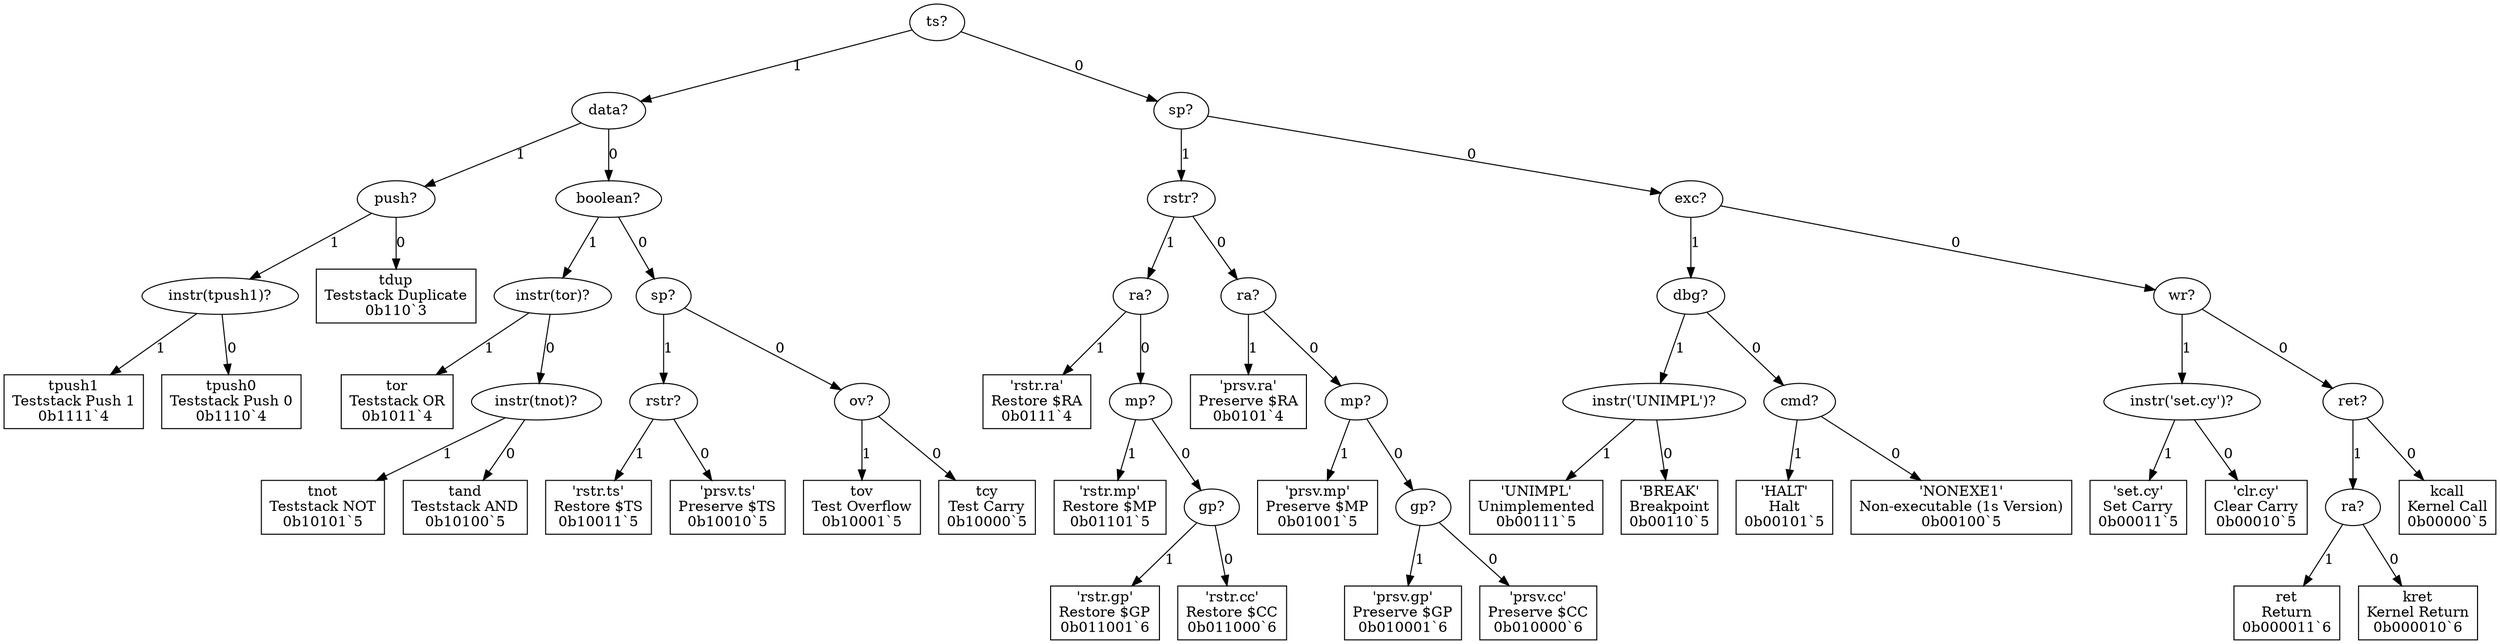 digraph "Format o" {
  "ts_7740448" [label = "ts?", shape = ellipse];
  "ts_7740448" -> "data_4436317" [label = "1"];
  "ts_7740448" -> "sp_11454861" [label = "0"];
  "data_4436317" [label = "data?", shape = ellipse];
  "data_4436317" -> "push_2437001" [label = "1"];
  "data_4436317" -> "boolean_13225208" [label = "0"];
  "push_2437001" [label = "push?", shape = ellipse];
  "push_2437001" -> "instr(tpush1)_9804295" [label = "1"];
  "push_2437001" -> "tdup_15487713" [label = "0"];
  "instr(tpush1)_9804295" [label = "instr(tpush1)?", shape = ellipse];
  "instr(tpush1)_9804295" -> "tpush1_12806233" [label = "1"];
  "instr(tpush1)_9804295" -> "tpush0_14509953" [label = "0"];
  "tpush1_12806233" [label = "tpush1
Teststack Push 1
0b1111`4", shape = rectangle];
  "tpush0_14509953" [label = "tpush0
Teststack Push 0
0b1110`4", shape = rectangle];
  "tdup_15487713" [label = "tdup
Teststack Duplicate
0b110`3", shape = rectangle];
  "boolean_13225208" [label = "boolean?", shape = ellipse];
  "boolean_13225208" -> "instr(tor)_15792127" [label = "1"];
  "boolean_13225208" -> "sp_11927802" [label = "0"];
  "instr(tor)_15792127" [label = "instr(tor)?", shape = ellipse];
  "instr(tor)_15792127" -> "tor_1243182" [label = "1"];
  "instr(tor)_15792127" -> "instr(tnot)_14822141" [label = "0"];
  "tor_1243182" [label = "tor
Teststack OR
0b1011`4", shape = rectangle];
  "instr(tnot)_14822141" [label = "instr(tnot)?", shape = ellipse];
  "instr(tnot)_14822141" -> "tnot_4060624" [label = "1"];
  "instr(tnot)_14822141" -> "tand_15469294" [label = "0"];
  "tnot_4060624" [label = "tnot
Teststack NOT
0b10101`5", shape = rectangle];
  "tand_15469294" [label = "tand
Teststack AND
0b10100`5", shape = rectangle];
  "sp_11927802" [label = "sp?", shape = ellipse];
  "sp_11927802" -> "rstr_7748698" [label = "1"];
  "sp_11927802" -> "ov_12237183" [label = "0"];
  "rstr_7748698" [label = "rstr?", shape = ellipse];
  "rstr_7748698" -> "'rstr.ts'_8107659" [label = "1"];
  "rstr_7748698" -> "'prsv.ts'_2474688" [label = "0"];
  "'rstr.ts'_8107659" [label = "'rstr.ts'
Restore $TS
0b10011`5", shape = rectangle];
  "'prsv.ts'_2474688" [label = "'prsv.ts'
Preserve $TS
0b10010`5", shape = rectangle];
  "ov_12237183" [label = "ov?", shape = ellipse];
  "ov_12237183" -> "tov_12931519" [label = "1"];
  "ov_12237183" -> "tcy_2523867" [label = "0"];
  "tov_12931519" [label = "tov
Test Overflow
0b10001`5", shape = rectangle];
  "tcy_2523867" [label = "tcy
Test Carry
0b10000`5", shape = rectangle];
  "sp_11454861" [label = "sp?", shape = ellipse];
  "sp_11454861" -> "rstr_14043542" [label = "1"];
  "sp_11454861" -> "exc_10785502" [label = "0"];
  "rstr_14043542" [label = "rstr?", shape = ellipse];
  "rstr_14043542" -> "ra_11697259" [label = "1"];
  "rstr_14043542" -> "ra_5439766" [label = "0"];
  "ra_11697259" [label = "ra?", shape = ellipse];
  "ra_11697259" -> "'rstr.ra'_14990000" [label = "1"];
  "ra_11697259" -> "mp_5968125" [label = "0"];
  "'rstr.ra'_14990000" [label = "'rstr.ra'
Restore $RA
0b0111`4", shape = rectangle];
  "mp_5968125" [label = "mp?", shape = ellipse];
  "mp_5968125" -> "'rstr.mp'_10653791" [label = "1"];
  "mp_5968125" -> "gp_995846" [label = "0"];
  "'rstr.mp'_10653791" [label = "'rstr.mp'
Restore $MP
0b01101`5", shape = rectangle];
  "gp_995846" [label = "gp?", shape = ellipse];
  "gp_995846" -> "'rstr.gp'_14554136" [label = "1"];
  "gp_995846" -> "'rstr.cc'_3226942" [label = "0"];
  "'rstr.gp'_14554136" [label = "'rstr.gp'
Restore $GP
0b011001`6", shape = rectangle];
  "'rstr.cc'_3226942" [label = "'rstr.cc'
Restore $CC
0b011000`6", shape = rectangle];
  "ra_5439766" [label = "ra?", shape = ellipse];
  "ra_5439766" -> "'prsv.ra'_11219602" [label = "1"];
  "ra_5439766" -> "mp_14735186" [label = "0"];
  "'prsv.ra'_11219602" [label = "'prsv.ra'
Preserve $RA
0b0101`4", shape = rectangle];
  "mp_14735186" [label = "mp?", shape = ellipse];
  "mp_14735186" -> "'prsv.mp'_12023555" [label = "1"];
  "mp_14735186" -> "gp_5770640" [label = "0"];
  "'prsv.mp'_12023555" [label = "'prsv.mp'
Preserve $MP
0b01001`5", shape = rectangle];
  "gp_5770640" [label = "gp?", shape = ellipse];
  "gp_5770640" -> "'prsv.gp'_4829802" [label = "1"];
  "gp_5770640" -> "'prsv.cc'_7656682" [label = "0"];
  "'prsv.gp'_4829802" [label = "'prsv.gp'
Preserve $GP
0b010001`6", shape = rectangle];
  "'prsv.cc'_7656682" [label = "'prsv.cc'
Preserve $CC
0b010000`6", shape = rectangle];
  "exc_10785502" [label = "exc?", shape = ellipse];
  "exc_10785502" -> "dbg_16198459" [label = "1"];
  "exc_10785502" -> "wr_2398349" [label = "0"];
  "dbg_16198459" [label = "dbg?", shape = ellipse];
  "dbg_16198459" -> "instr('UNIMPL')_7737361" [label = "1"];
  "dbg_16198459" -> "cmd_9200811" [label = "0"];
  "instr('UNIMPL')_7737361" [label = "instr('UNIMPL')?", shape = ellipse];
  "instr('UNIMPL')_7737361" -> "'UNIMPL'_242126" [label = "1"];
  "instr('UNIMPL')_7737361" -> "'BREAK'_2863401" [label = "0"];
  "'UNIMPL'_242126" [label = "'UNIMPL'
Unimplemented
0b00111`5", shape = rectangle];
  "'BREAK'_2863401" [label = "'BREAK'
Breakpoint
0b00110`5", shape = rectangle];
  "cmd_9200811" [label = "cmd?", shape = ellipse];
  "cmd_9200811" -> "'HALT'_5047438" [label = "1"];
  "cmd_9200811" -> "'NONEXE1'_14538439" [label = "0"];
  "'HALT'_5047438" [label = "'HALT'
Halt
0b00101`5", shape = rectangle];
  "'NONEXE1'_14538439" [label = "'NONEXE1'
Non-executable (1s Version)
0b00100`5", shape = rectangle];
  "wr_2398349" [label = "wr?", shape = ellipse];
  "wr_2398349" -> "instr('set.cy')_2186464" [label = "1"];
  "wr_2398349" -> "ret_15011896" [label = "0"];
  "instr('set.cy')_2186464" [label = "instr('set.cy')?", shape = ellipse];
  "instr('set.cy')_2186464" -> "'set.cy'_4073820" [label = "1"];
  "instr('set.cy')_2186464" -> "'clr.cy'_14719063" [label = "0"];
  "'set.cy'_4073820" [label = "'set.cy'
Set Carry
0b00011`5", shape = rectangle];
  "'clr.cy'_14719063" [label = "'clr.cy'
Clear Carry
0b00010`5", shape = rectangle];
  "ret_15011896" [label = "ret?", shape = ellipse];
  "ret_15011896" -> "ra_8747536" [label = "1"];
  "ret_15011896" -> "kcall_5951590" [label = "0"];
  "ra_8747536" [label = "ra?", shape = ellipse];
  "ra_8747536" -> "ret_11021990" [label = "1"];
  "ra_8747536" -> "kret_6365154" [label = "0"];
  "ret_11021990" [label = "ret
Return
0b000011`6", shape = rectangle];
  "kret_6365154" [label = "kret
Kernel Return
0b000010`6", shape = rectangle];
  "kcall_5951590" [label = "kcall
Kernel Call
0b00000`5", shape = rectangle];
}
